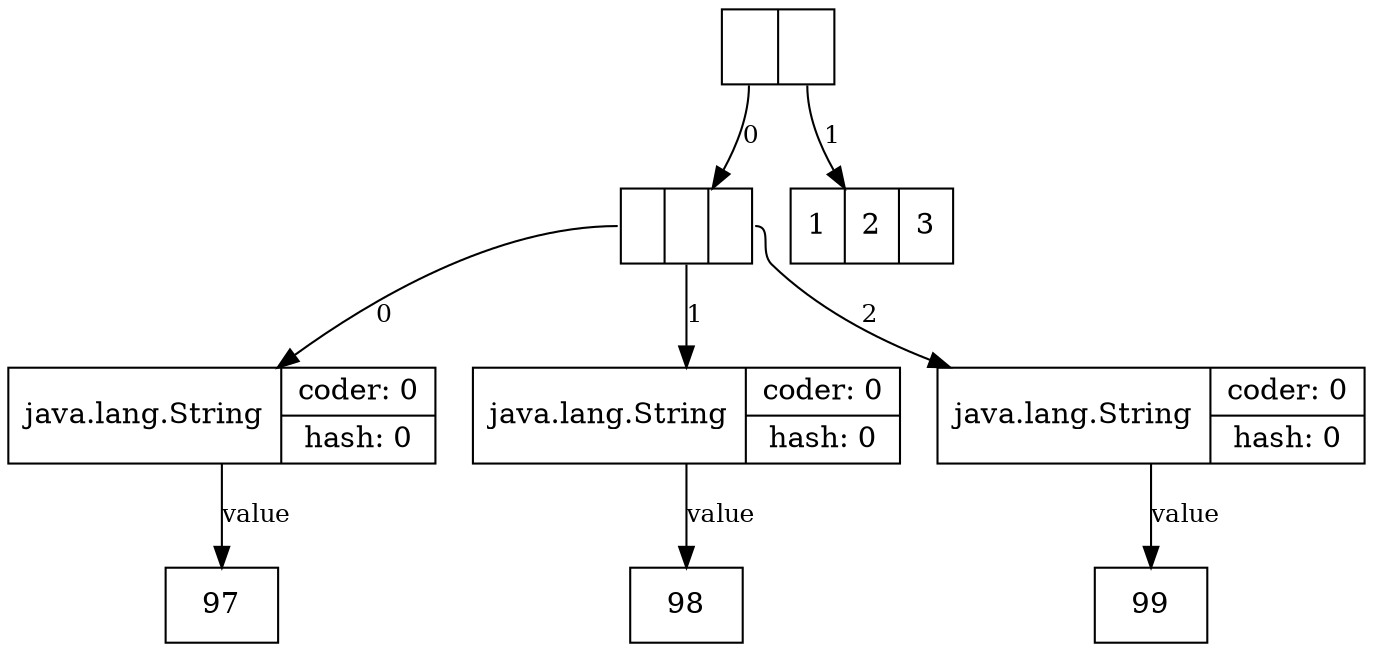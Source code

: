 digraph Java {
n1076607567[label="<f0>|<f1>",shape=record];
n1076607567:f0 -> n2036127838[label="0",fontsize=12];
n2036127838[label="<f0>|<f1>|<f2>",shape=record];
n2036127838:f0 -> n1509791656[label="0",fontsize=12];
n1509791656[label="java.lang.String|{coder: 0|hash: 0}",shape=record];
n1509791656 -> n257608164[label="value",fontsize=12];
n257608164[shape=record, label="97"];
n2036127838:f1 -> n306115458[label="1",fontsize=12];
n306115458[label="java.lang.String|{coder: 0|hash: 0}",shape=record];
n306115458 -> n230643635[label="value",fontsize=12];
n230643635[shape=record, label="98"];
n2036127838:f2 -> n944427387[label="2",fontsize=12];
n944427387[label="java.lang.String|{coder: 0|hash: 0}",shape=record];
n944427387 -> n1636182655[label="value",fontsize=12];
n1636182655[shape=record, label="99"];
n1076607567:f1 -> n71399214[label="1",fontsize=12];
n71399214[shape=record, label="1|2|3"];
}
